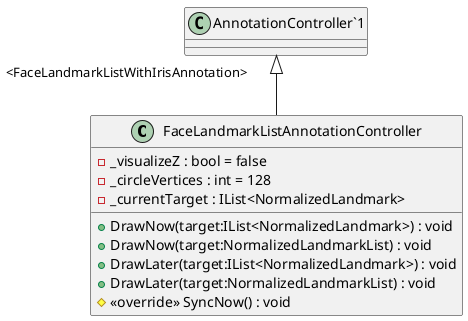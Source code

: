 @startuml
class FaceLandmarkListAnnotationController {
    - _visualizeZ : bool = false
    - _circleVertices : int = 128
    - _currentTarget : IList<NormalizedLandmark>
    + DrawNow(target:IList<NormalizedLandmark>) : void
    + DrawNow(target:NormalizedLandmarkList) : void
    + DrawLater(target:IList<NormalizedLandmark>) : void
    + DrawLater(target:NormalizedLandmarkList) : void
    # <<override>> SyncNow() : void
}
"AnnotationController`1" "<FaceLandmarkListWithIrisAnnotation>" <|-- FaceLandmarkListAnnotationController
@enduml

